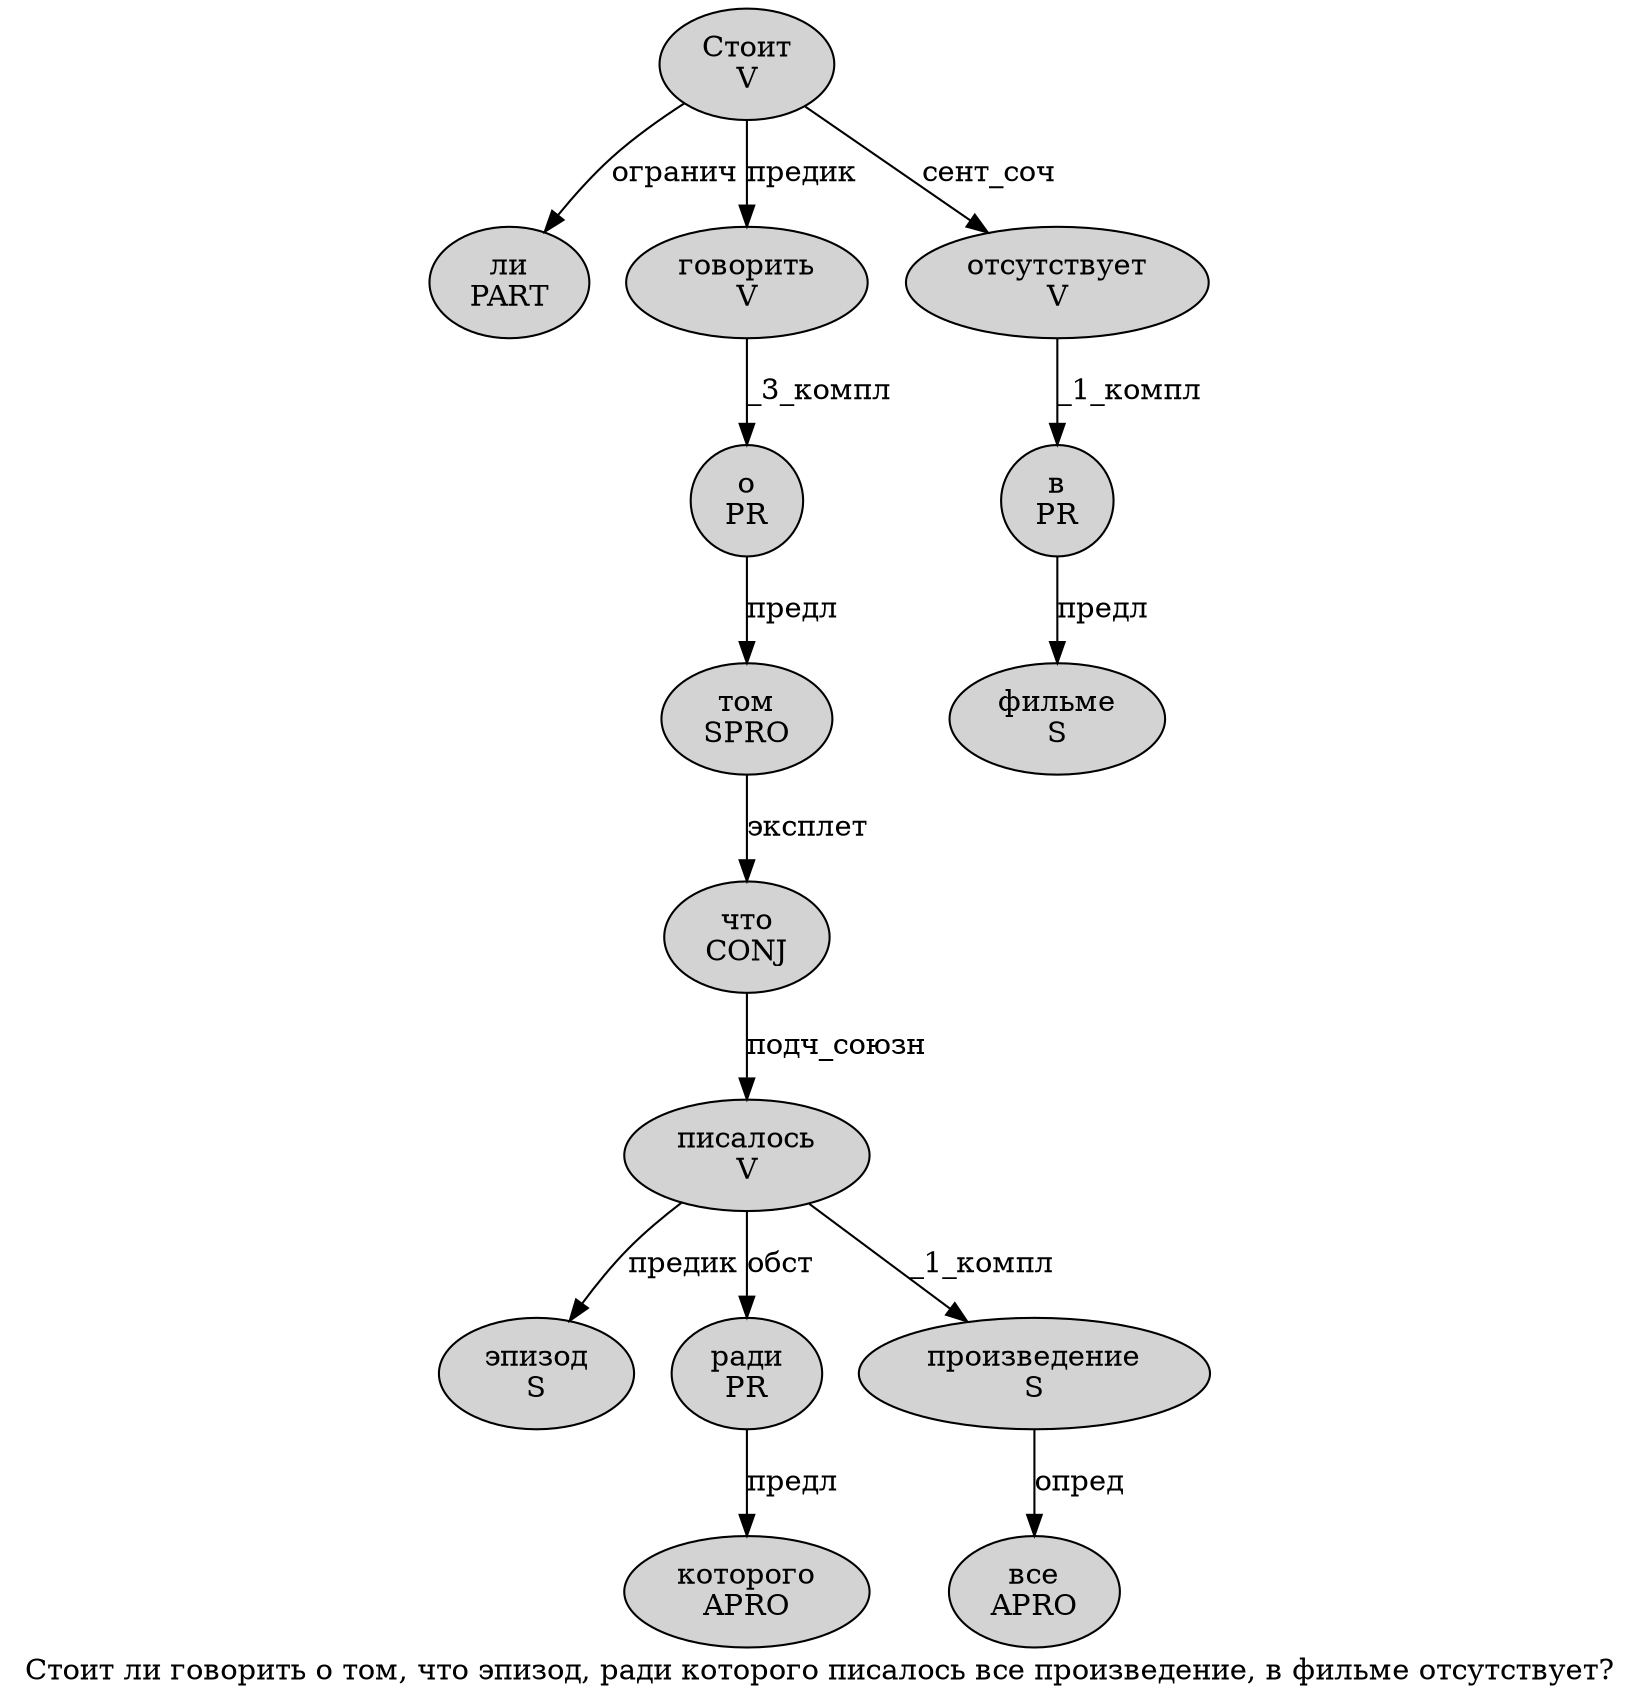 digraph SENTENCE_3878 {
	graph [label="Стоит ли говорить о том, что эпизод, ради которого писалось все произведение, в фильме отсутствует?"]
	node [style=filled]
		0 [label="Стоит
V" color="" fillcolor=lightgray penwidth=1 shape=ellipse]
		1 [label="ли
PART" color="" fillcolor=lightgray penwidth=1 shape=ellipse]
		2 [label="говорить
V" color="" fillcolor=lightgray penwidth=1 shape=ellipse]
		3 [label="о
PR" color="" fillcolor=lightgray penwidth=1 shape=ellipse]
		4 [label="том
SPRO" color="" fillcolor=lightgray penwidth=1 shape=ellipse]
		6 [label="что
CONJ" color="" fillcolor=lightgray penwidth=1 shape=ellipse]
		7 [label="эпизод
S" color="" fillcolor=lightgray penwidth=1 shape=ellipse]
		9 [label="ради
PR" color="" fillcolor=lightgray penwidth=1 shape=ellipse]
		10 [label="которого
APRO" color="" fillcolor=lightgray penwidth=1 shape=ellipse]
		11 [label="писалось
V" color="" fillcolor=lightgray penwidth=1 shape=ellipse]
		12 [label="все
APRO" color="" fillcolor=lightgray penwidth=1 shape=ellipse]
		13 [label="произведение
S" color="" fillcolor=lightgray penwidth=1 shape=ellipse]
		15 [label="в
PR" color="" fillcolor=lightgray penwidth=1 shape=ellipse]
		16 [label="фильме
S" color="" fillcolor=lightgray penwidth=1 shape=ellipse]
		17 [label="отсутствует
V" color="" fillcolor=lightgray penwidth=1 shape=ellipse]
			9 -> 10 [label="предл"]
			15 -> 16 [label="предл"]
			6 -> 11 [label="подч_союзн"]
			17 -> 15 [label="_1_компл"]
			4 -> 6 [label="эксплет"]
			11 -> 7 [label="предик"]
			11 -> 9 [label="обст"]
			11 -> 13 [label="_1_компл"]
			13 -> 12 [label="опред"]
			0 -> 1 [label="огранич"]
			0 -> 2 [label="предик"]
			0 -> 17 [label="сент_соч"]
			3 -> 4 [label="предл"]
			2 -> 3 [label="_3_компл"]
}